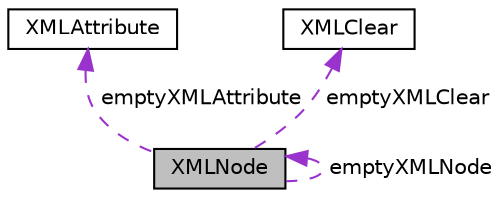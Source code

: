 digraph "XMLNode"
{
 // LATEX_PDF_SIZE
  edge [fontname="Helvetica",fontsize="10",labelfontname="Helvetica",labelfontsize="10"];
  node [fontname="Helvetica",fontsize="10",shape=record];
  Node1 [label="XMLNode",height=0.2,width=0.4,color="black", fillcolor="grey75", style="filled", fontcolor="black",tooltip="Main Class representing a XML node."];
  Node1 -> Node1 [dir="back",color="darkorchid3",fontsize="10",style="dashed",label=" emptyXMLNode" ,fontname="Helvetica"];
  Node2 -> Node1 [dir="back",color="darkorchid3",fontsize="10",style="dashed",label=" emptyXMLAttribute" ,fontname="Helvetica"];
  Node2 [label="XMLAttribute",height=0.2,width=0.4,color="black", fillcolor="white", style="filled",URL="$struct_x_m_l_attribute.html",tooltip="Structure for XML attribute."];
  Node3 -> Node1 [dir="back",color="darkorchid3",fontsize="10",style="dashed",label=" emptyXMLClear" ,fontname="Helvetica"];
  Node3 [label="XMLClear",height=0.2,width=0.4,color="black", fillcolor="white", style="filled",URL="$struct_x_m_l_clear.html",tooltip="Structure for XML clear (unformatted) node (usually comments)"];
}
